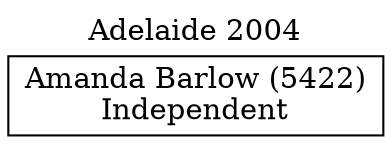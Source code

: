 // House preference flow
digraph "Amanda Barlow (5422)_Adelaide_2004" {
	graph [label="Adelaide 2004" labelloc=t mclimit=10]
	node [shape=box]
	"Amanda Barlow (5422)" [label="Amanda Barlow (5422)
Independent"]
}
